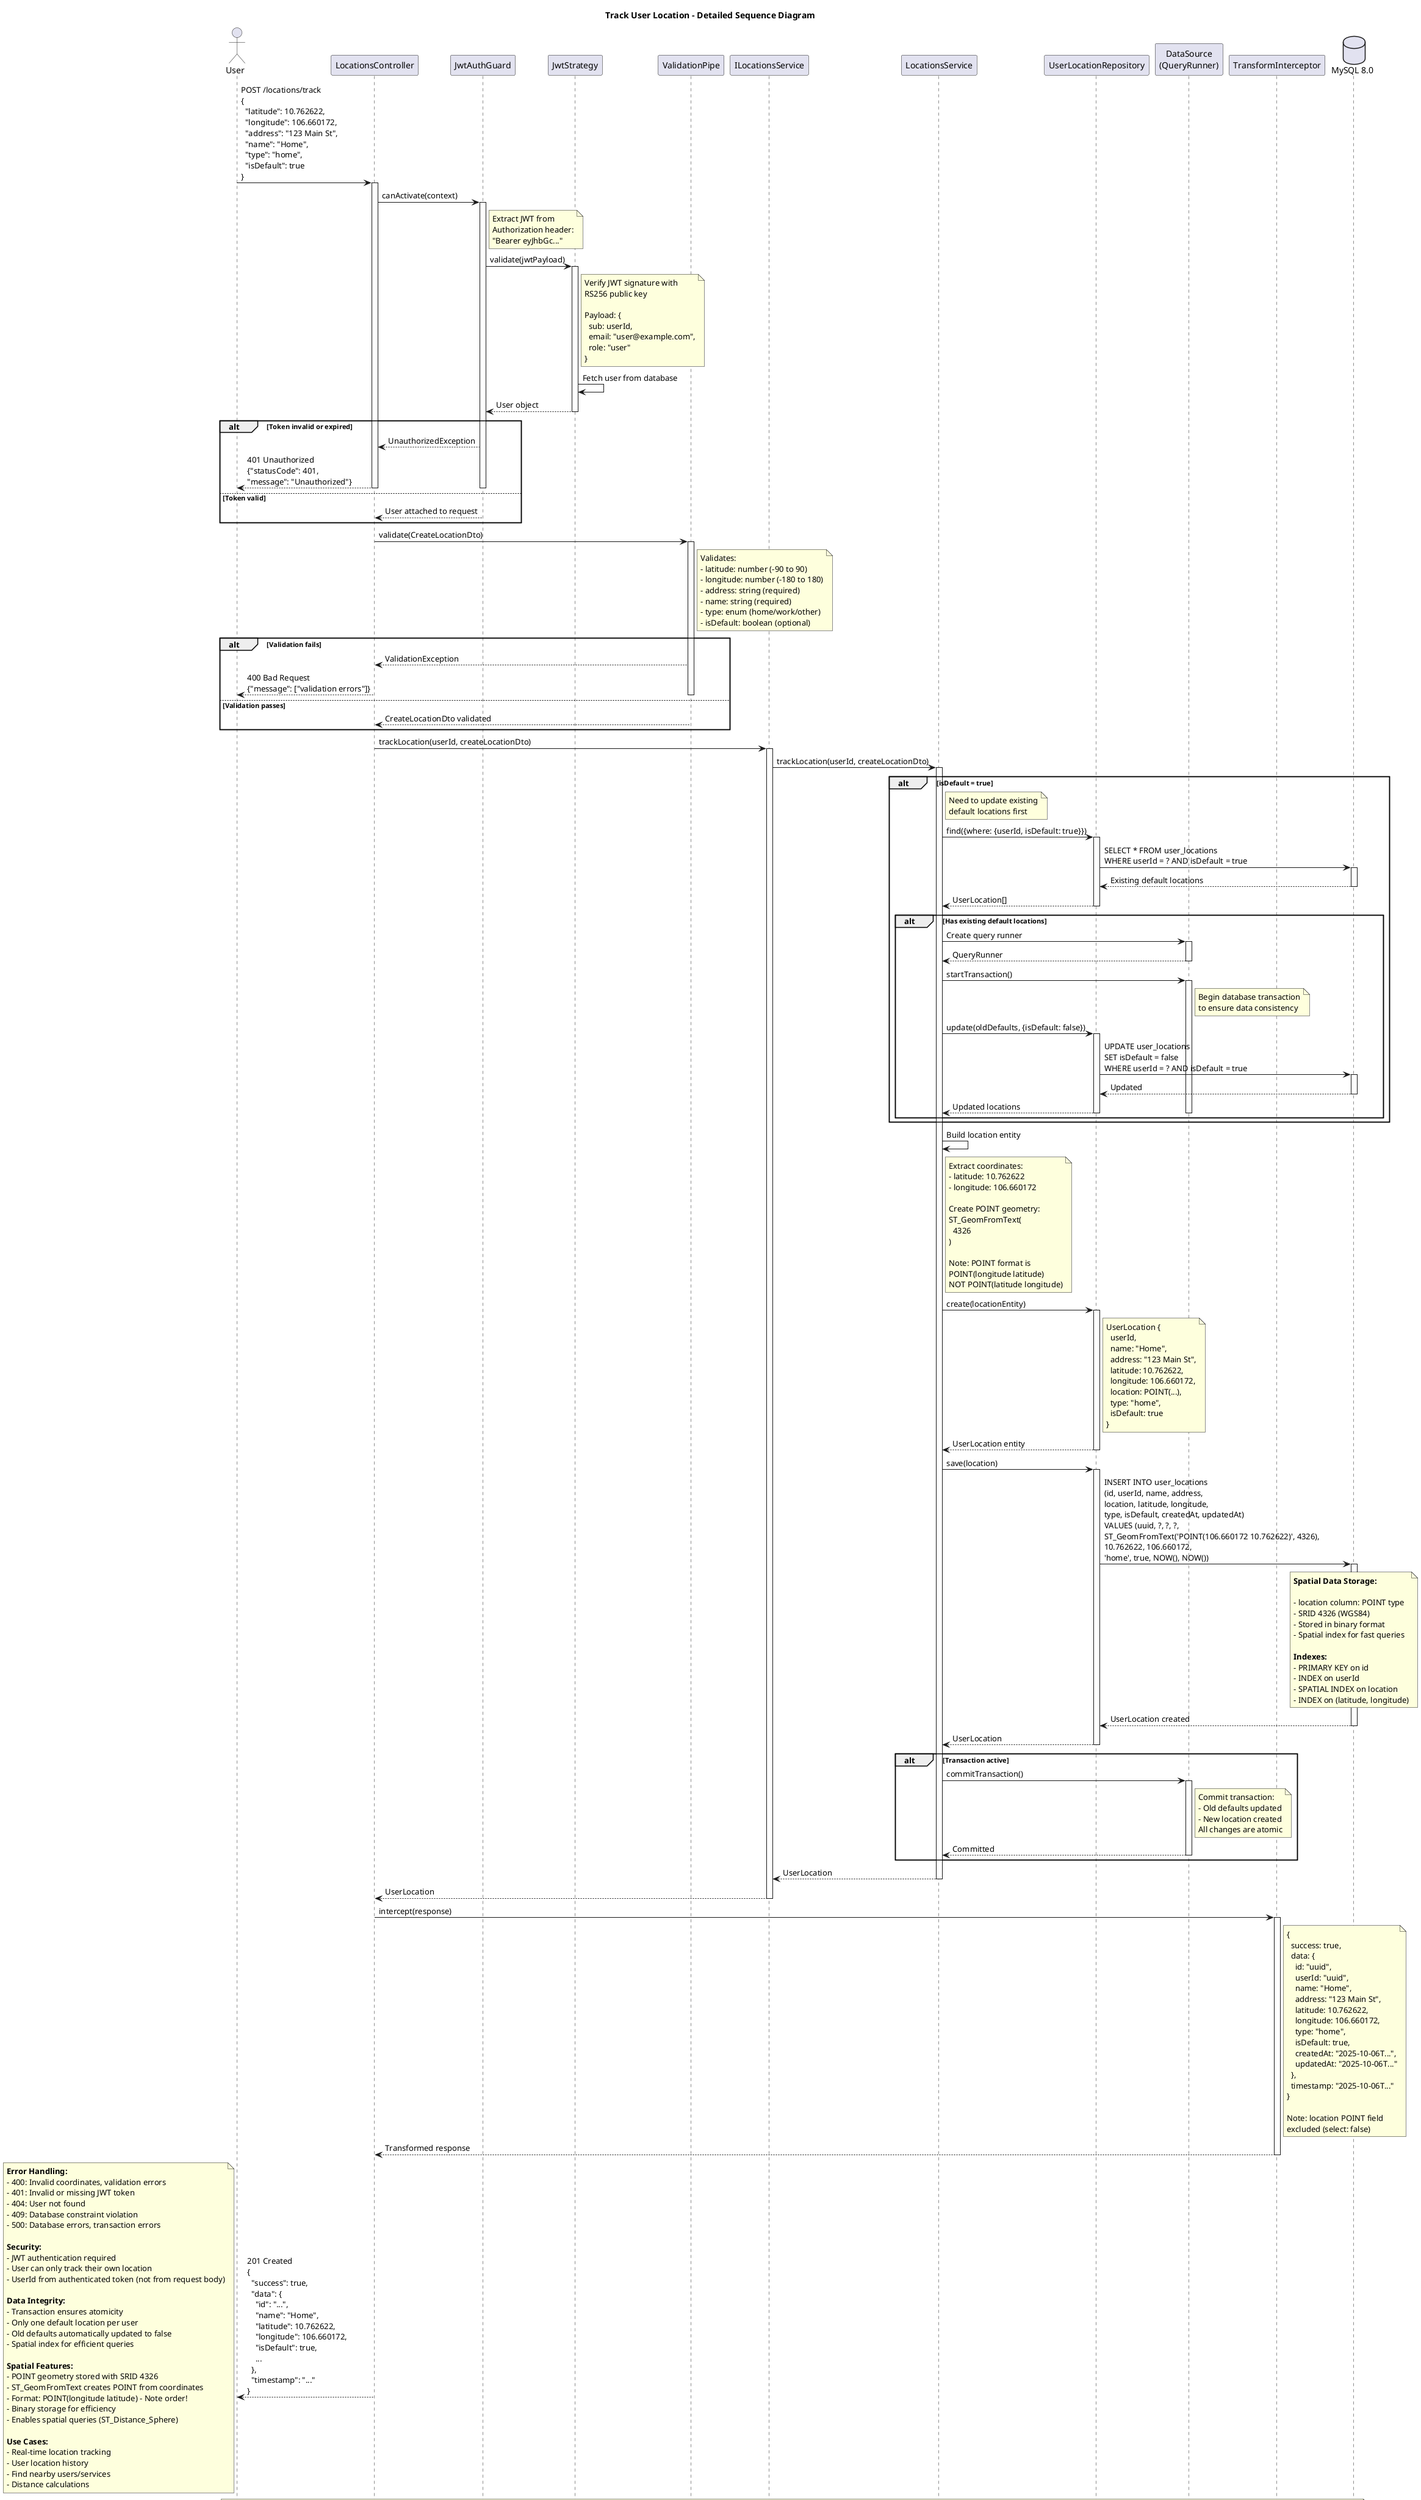 @startuml Sequence Diagram - Track User Location

' Title
title Track User Location - Detailed Sequence Diagram

' Actors and participants
actor User
participant "LocationsController" as Controller
participant "JwtAuthGuard" as Guard
participant "JwtStrategy" as Strategy
participant "ValidationPipe" as Validator
participant "ILocationsService" as IService
participant "LocationsService" as Service
participant "UserLocationRepository" as Repo
participant "DataSource\n(QueryRunner)" as DataSource
participant "TransformInterceptor" as Transform
database "MySQL 8.0" as DB

' Sequence flow
User -> Controller : POST /locations/track\n{\n  "latitude": 10.762622,\n  "longitude": 106.660172,\n  "address": "123 Main St",\n  "name": "Home",\n  "type": "home",\n  "isDefault": true\n}
activate Controller

' Authentication
Controller -> Guard : canActivate(context)
activate Guard
note right of Guard
  Extract JWT from
  Authorization header:
  "Bearer eyJhbGc..."
end note

Guard -> Strategy : validate(jwtPayload)
activate Strategy
note right of Strategy
  Verify JWT signature with
  RS256 public key

  Payload: {
    sub: userId,
    email: "user@example.com",
    role: "user"
  }
end note

Strategy -> Strategy : Fetch user from database
Strategy --> Guard : User object
deactivate Strategy

alt Token invalid or expired
  Guard --> Controller : UnauthorizedException
  Controller --> User : 401 Unauthorized\n{"statusCode": 401,\n"message": "Unauthorized"}
  deactivate Guard
  deactivate Controller
else Token valid
  Guard --> Controller : User attached to request
  deactivate Guard
end

' Validation
Controller -> Validator : validate(CreateLocationDto)
activate Validator
note right of Validator
  Validates:
  - latitude: number (-90 to 90)
  - longitude: number (-180 to 180)
  - address: string (required)
  - name: string (required)
  - type: enum (home/work/other)
  - isDefault: boolean (optional)
end note

alt Validation fails
  Validator --> Controller : ValidationException
  Controller --> User : 400 Bad Request\n{"message": ["validation errors"]}
  deactivate Validator
  deactivate Controller
else Validation passes
  Validator --> Controller : CreateLocationDto validated
  deactivate Validator
end

' Call service
Controller -> IService : trackLocation(userId, createLocationDto)
activate IService

IService -> Service : trackLocation(userId, createLocationDto)
activate Service

' Check if isDefault = true
alt isDefault = true
  note right of Service
    Need to update existing
    default locations first
  end note

  Service -> Repo : find({where: {userId, isDefault: true}})
  activate Repo
  Repo -> DB : SELECT * FROM user_locations\nWHERE userId = ? AND isDefault = true
  activate DB
  DB --> Repo : Existing default locations
  deactivate DB
  Repo --> Service : UserLocation[]
  deactivate Repo

  alt Has existing default locations
    Service -> DataSource : Create query runner
    activate DataSource
    DataSource --> Service : QueryRunner
    deactivate DataSource

    Service -> DataSource : startTransaction()
    activate DataSource
    note right of DataSource
      Begin database transaction
      to ensure data consistency
    end note

    Service -> Repo : update(oldDefaults, {isDefault: false})
    activate Repo
    Repo -> DB : UPDATE user_locations\nSET isDefault = false\nWHERE userId = ? AND isDefault = true
    activate DB
    DB --> Repo : Updated
    deactivate DB
    Repo --> Service : Updated locations
    deactivate Repo
    deactivate DataSource
  end
end

' Create location with POINT geometry
Service -> Service : Build location entity
note right of Service
  Extract coordinates:
  - latitude: 10.762622
  - longitude: 106.660172

  Create POINT geometry:
  ST_GeomFromText(
    'POINT(106.660172 10.762622)',
    4326
  )

  Note: POINT format is
  POINT(longitude latitude)
  NOT POINT(latitude longitude)
end note

Service -> Repo : create(locationEntity)
activate Repo
note right of Repo
  UserLocation {
    userId,
    name: "Home",
    address: "123 Main St",
    latitude: 10.762622,
    longitude: 106.660172,
    location: POINT(...),
    type: "home",
    isDefault: true
  }
end note
Repo --> Service : UserLocation entity
deactivate Repo

Service -> Repo : save(location)
activate Repo
Repo -> DB : INSERT INTO user_locations\n(id, userId, name, address,\nlocation, latitude, longitude,\ntype, isDefault, createdAt, updatedAt)\nVALUES (uuid, ?, ?, ?,\nST_GeomFromText('POINT(106.660172 10.762622)', 4326),\n10.762622, 106.660172,\n'home', true, NOW(), NOW())
activate DB

note over DB
  **Spatial Data Storage:**

  - location column: POINT type
  - SRID 4326 (WGS84)
  - Stored in binary format
  - Spatial index for fast queries

  **Indexes:**
  - PRIMARY KEY on id
  - INDEX on userId
  - SPATIAL INDEX on location
  - INDEX on (latitude, longitude)
end note

DB --> Repo : UserLocation created
deactivate DB
Repo --> Service : UserLocation
deactivate Repo

alt Transaction active
  Service -> DataSource : commitTransaction()
  activate DataSource
  note right of DataSource
    Commit transaction:
    - Old defaults updated
    - New location created
    All changes are atomic
  end note
  DataSource --> Service : Committed
  deactivate DataSource
end

Service --> IService : UserLocation
deactivate Service
IService --> Controller : UserLocation
deactivate IService

' Transform response
Controller -> Transform : intercept(response)
activate Transform
note right of Transform
  {
    success: true,
    data: {
      id: "uuid",
      userId: "uuid",
      name: "Home",
      address: "123 Main St",
      latitude: 10.762622,
      longitude: 106.660172,
      type: "home",
      isDefault: true,
      createdAt: "2025-10-06T...",
      updatedAt: "2025-10-06T..."
    },
    timestamp: "2025-10-06T..."
  }

  Note: location POINT field
  excluded (select: false)
end note
Transform --> Controller : Transformed response
deactivate Transform

' Return to user
Controller --> User : 201 Created\n{\n  "success": true,\n  "data": {\n    "id": "...",\n    "name": "Home",\n    "latitude": 10.762622,\n    "longitude": 106.660172,\n    "isDefault": true,\n    ...\n  },\n  "timestamp": "..."\n}
deactivate Controller

' Error handling
note over User, DB
  **Error Handling Flow:**

  If transaction fails:
  1. Service catches error
  2. Calls rollbackTransaction()
  3. Returns 500 Internal Server Error

  If database constraint violation:
  - Returns 409 Conflict

  If user not found:
  - Returns 404 Not Found
end note

' Notes
note bottom
  **Error Handling:**
  - 400: Invalid coordinates, validation errors
  - 401: Invalid or missing JWT token
  - 404: User not found
  - 409: Database constraint violation
  - 500: Database errors, transaction errors

  **Security:**
  - JWT authentication required
  - User can only track their own location
  - UserId from authenticated token (not from request body)

  **Data Integrity:**
  - Transaction ensures atomicity
  - Only one default location per user
  - Old defaults automatically updated to false
  - Spatial index for efficient queries

  **Spatial Features:**
  - POINT geometry stored with SRID 4326
  - ST_GeomFromText creates POINT from coordinates
  - Format: POINT(longitude latitude) - Note order!
  - Binary storage for efficiency
  - Enables spatial queries (ST_Distance_Sphere)

  **Use Cases:**
  - Real-time location tracking
  - User location history
  - Find nearby users/services
  - Distance calculations
end note

@enduml
